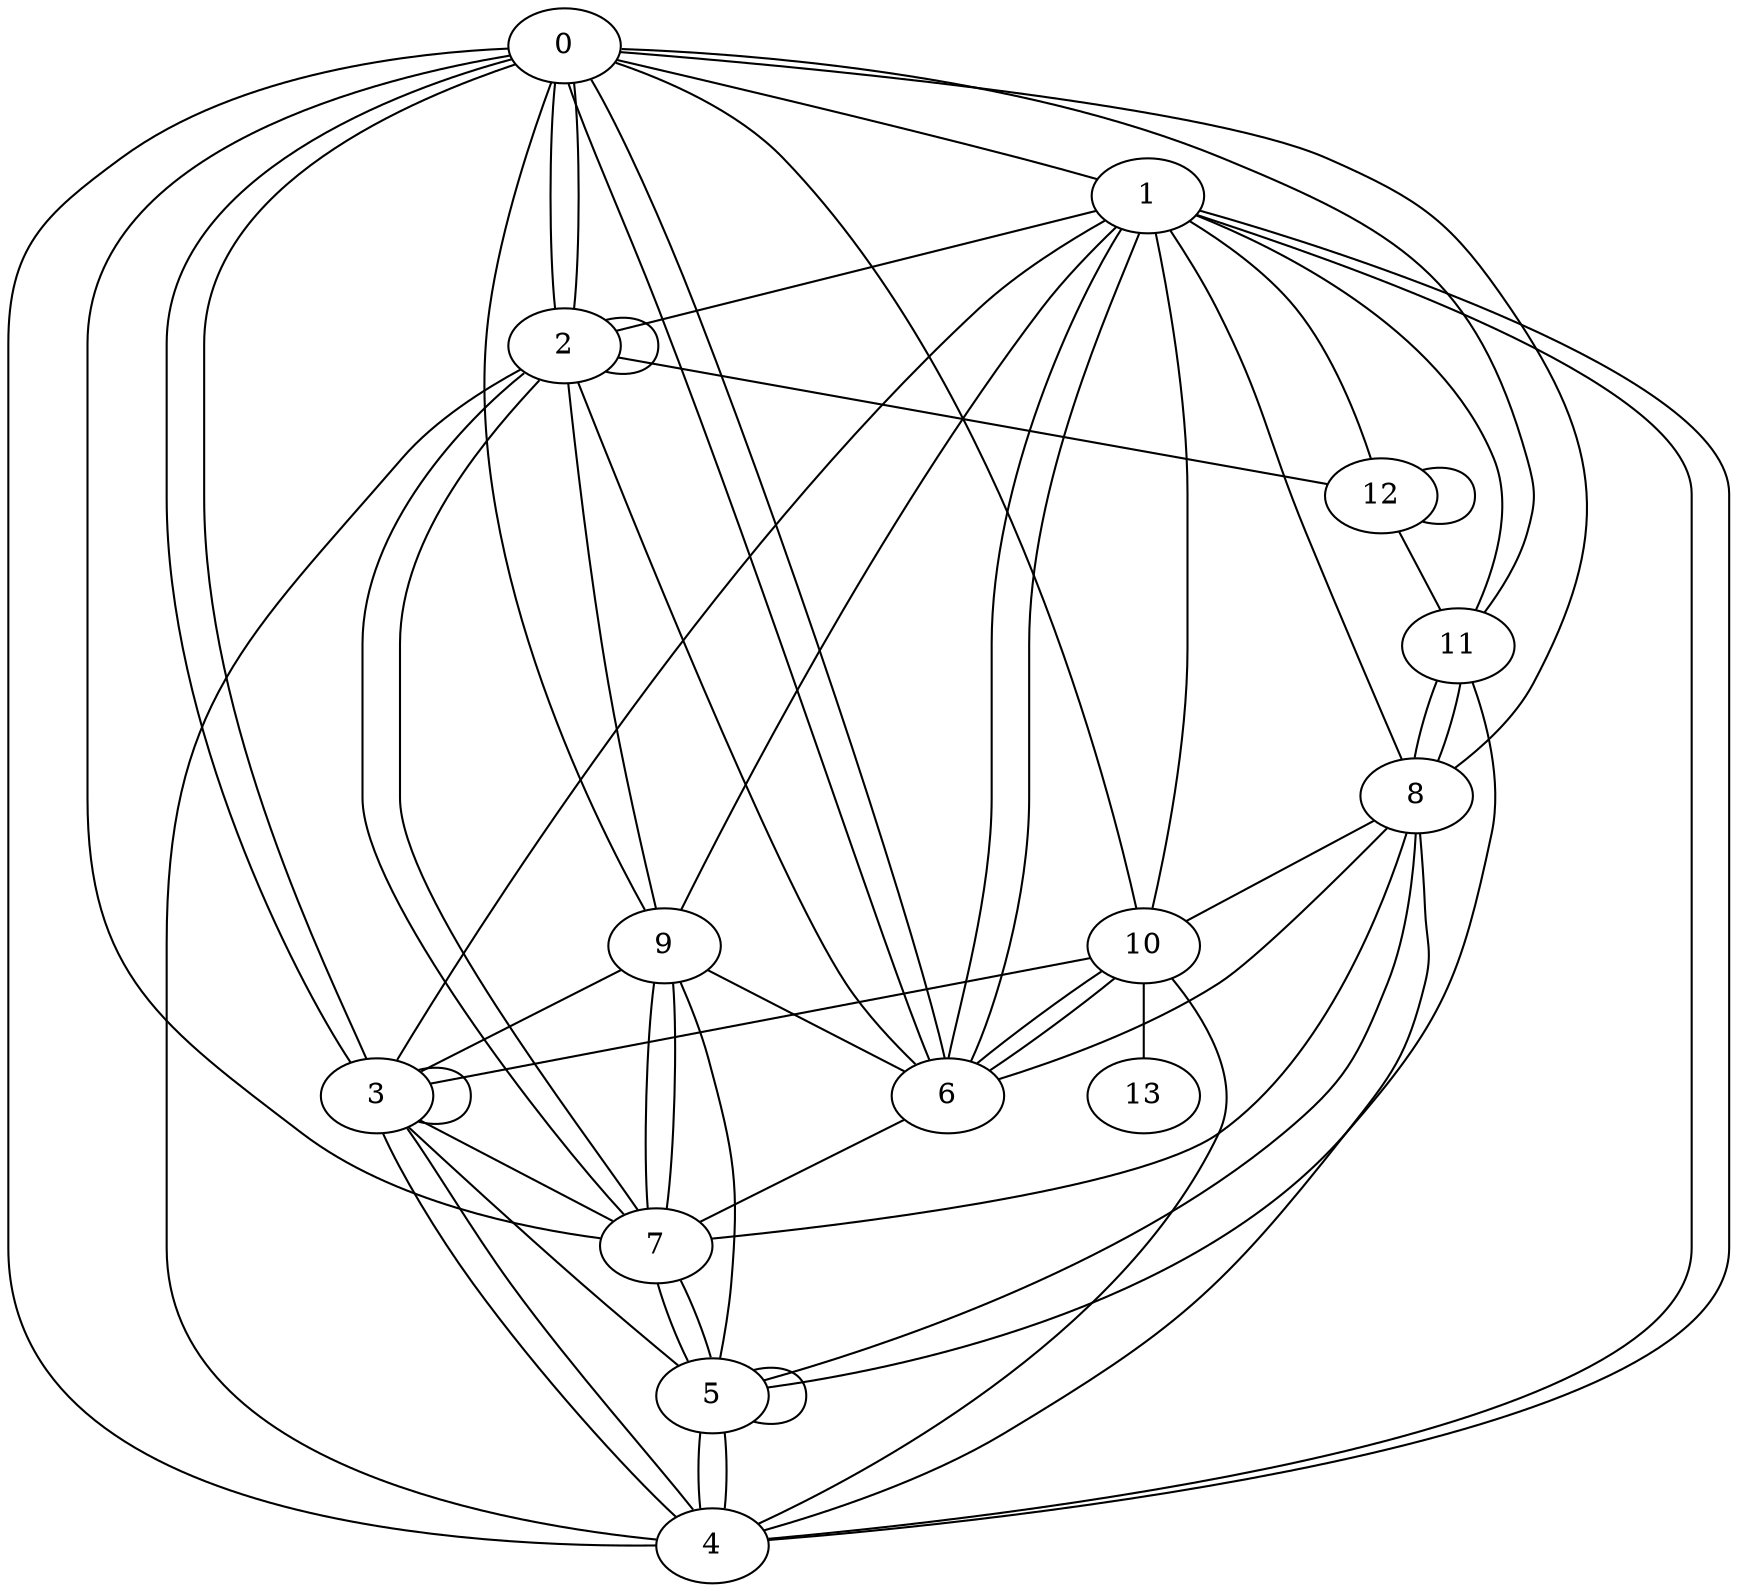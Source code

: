 graph G {
0;
1;
2;
3;
4;
5;
6;
7;
8;
9;
10;
11;
12;
13;
12--12 ;
4--3 ;
8--10 ;
6--7 ;
9--3 ;
1--2 ;
6--0 ;
6--1 ;
2--12 ;
11--8 ;
0--7 ;
2--2 ;
0--10 ;
5--5 ;
6--10 ;
7--8 ;
12--11 ;
0--11 ;
0--1 ;
3--4 ;
3--5 ;
7--5 ;
9--1 ;
10--6 ;
5--11 ;
2--0 ;
6--8 ;
2--6 ;
0--2 ;
9--5 ;
2--9 ;
4--5 ;
1--10 ;
2--7 ;
1--11 ;
10--3 ;
0--3 ;
3--3 ;
5--7 ;
5--4 ;
2--4 ;
9--6 ;
10--13 ;
8--0 ;
9--7 ;
10--4 ;
0--4 ;
3--1 ;
1--6 ;
1--12 ;
1--8 ;
9--0 ;
7--2 ;
9--7 ;
5--8 ;
8--4 ;
8--11 ;
6--0 ;
1--4 ;
4--1 ;
3--7 ;
0--3 ;
}
